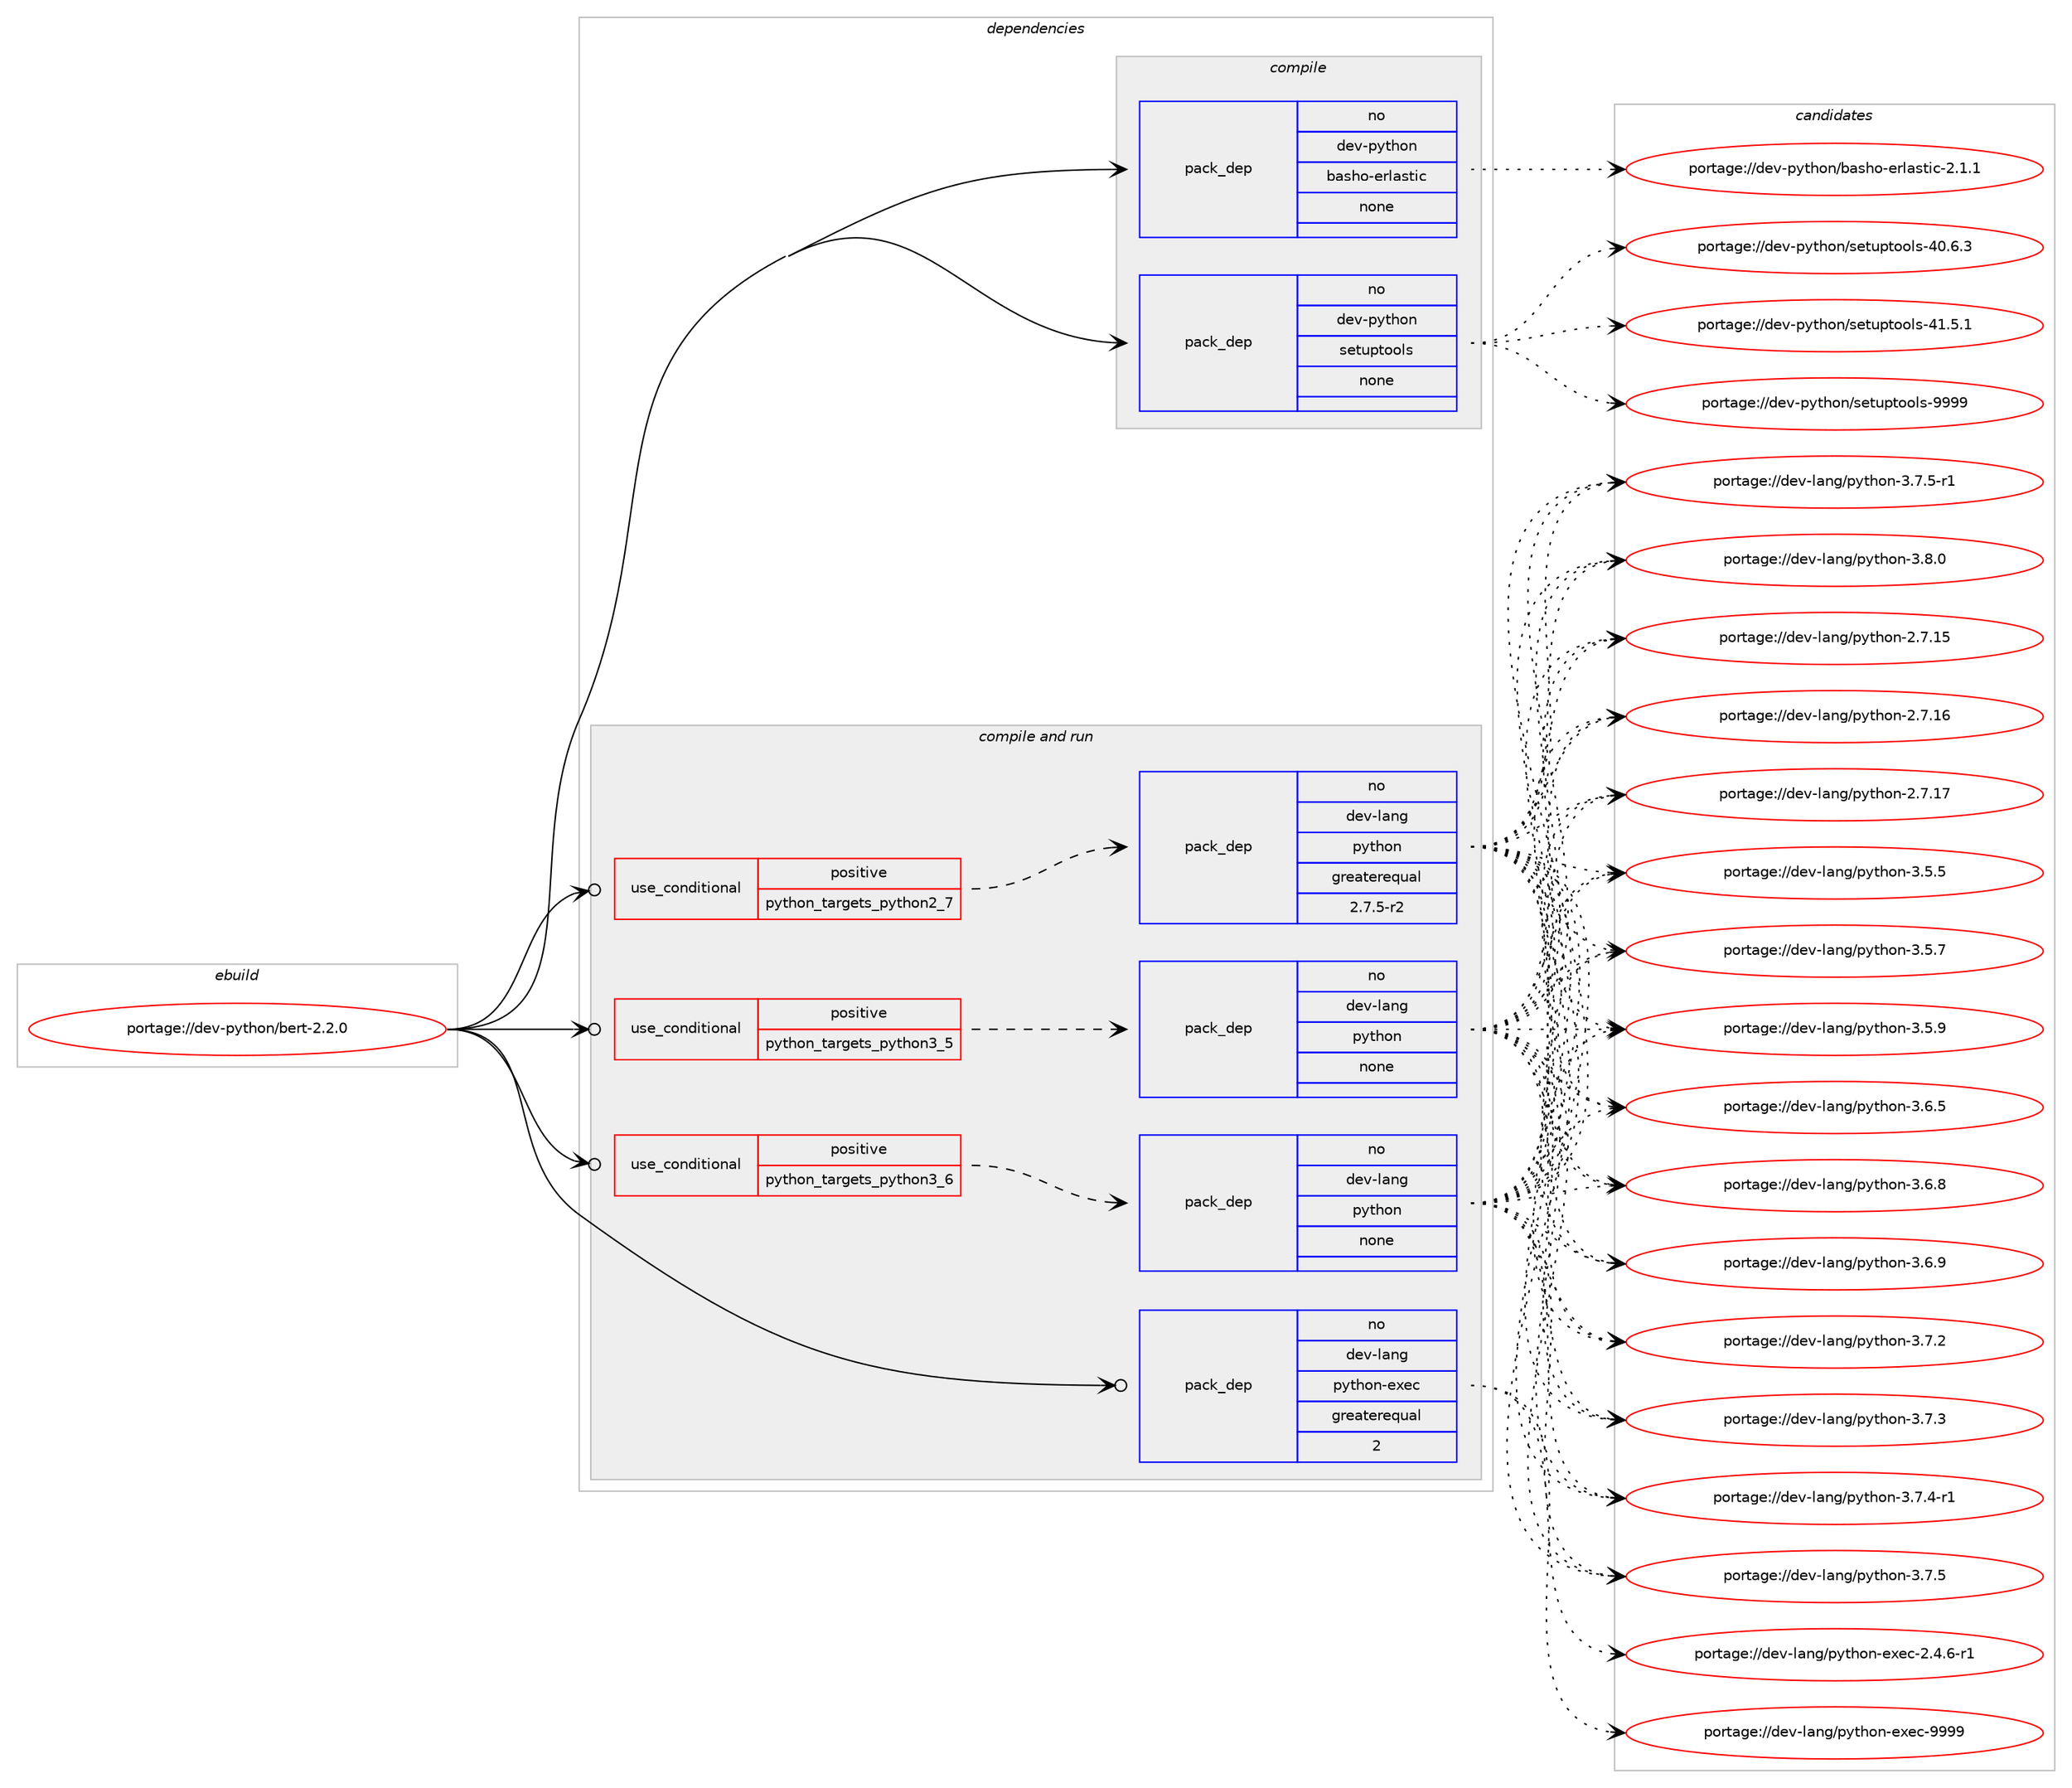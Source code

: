 digraph prolog {

# *************
# Graph options
# *************

newrank=true;
concentrate=true;
compound=true;
graph [rankdir=LR,fontname=Helvetica,fontsize=10,ranksep=1.5];#, ranksep=2.5, nodesep=0.2];
edge  [arrowhead=vee];
node  [fontname=Helvetica,fontsize=10];

# **********
# The ebuild
# **********

subgraph cluster_leftcol {
color=gray;
rank=same;
label=<<i>ebuild</i>>;
id [label="portage://dev-python/bert-2.2.0", color=red, width=4, href="../dev-python/bert-2.2.0.svg"];
}

# ****************
# The dependencies
# ****************

subgraph cluster_midcol {
color=gray;
label=<<i>dependencies</i>>;
subgraph cluster_compile {
fillcolor="#eeeeee";
style=filled;
label=<<i>compile</i>>;
subgraph pack102188 {
dependency131658 [label=<<TABLE BORDER="0" CELLBORDER="1" CELLSPACING="0" CELLPADDING="4" WIDTH="220"><TR><TD ROWSPAN="6" CELLPADDING="30">pack_dep</TD></TR><TR><TD WIDTH="110">no</TD></TR><TR><TD>dev-python</TD></TR><TR><TD>basho-erlastic</TD></TR><TR><TD>none</TD></TR><TR><TD></TD></TR></TABLE>>, shape=none, color=blue];
}
id:e -> dependency131658:w [weight=20,style="solid",arrowhead="vee"];
subgraph pack102189 {
dependency131659 [label=<<TABLE BORDER="0" CELLBORDER="1" CELLSPACING="0" CELLPADDING="4" WIDTH="220"><TR><TD ROWSPAN="6" CELLPADDING="30">pack_dep</TD></TR><TR><TD WIDTH="110">no</TD></TR><TR><TD>dev-python</TD></TR><TR><TD>setuptools</TD></TR><TR><TD>none</TD></TR><TR><TD></TD></TR></TABLE>>, shape=none, color=blue];
}
id:e -> dependency131659:w [weight=20,style="solid",arrowhead="vee"];
}
subgraph cluster_compileandrun {
fillcolor="#eeeeee";
style=filled;
label=<<i>compile and run</i>>;
subgraph cond26162 {
dependency131660 [label=<<TABLE BORDER="0" CELLBORDER="1" CELLSPACING="0" CELLPADDING="4"><TR><TD ROWSPAN="3" CELLPADDING="10">use_conditional</TD></TR><TR><TD>positive</TD></TR><TR><TD>python_targets_python2_7</TD></TR></TABLE>>, shape=none, color=red];
subgraph pack102190 {
dependency131661 [label=<<TABLE BORDER="0" CELLBORDER="1" CELLSPACING="0" CELLPADDING="4" WIDTH="220"><TR><TD ROWSPAN="6" CELLPADDING="30">pack_dep</TD></TR><TR><TD WIDTH="110">no</TD></TR><TR><TD>dev-lang</TD></TR><TR><TD>python</TD></TR><TR><TD>greaterequal</TD></TR><TR><TD>2.7.5-r2</TD></TR></TABLE>>, shape=none, color=blue];
}
dependency131660:e -> dependency131661:w [weight=20,style="dashed",arrowhead="vee"];
}
id:e -> dependency131660:w [weight=20,style="solid",arrowhead="odotvee"];
subgraph cond26163 {
dependency131662 [label=<<TABLE BORDER="0" CELLBORDER="1" CELLSPACING="0" CELLPADDING="4"><TR><TD ROWSPAN="3" CELLPADDING="10">use_conditional</TD></TR><TR><TD>positive</TD></TR><TR><TD>python_targets_python3_5</TD></TR></TABLE>>, shape=none, color=red];
subgraph pack102191 {
dependency131663 [label=<<TABLE BORDER="0" CELLBORDER="1" CELLSPACING="0" CELLPADDING="4" WIDTH="220"><TR><TD ROWSPAN="6" CELLPADDING="30">pack_dep</TD></TR><TR><TD WIDTH="110">no</TD></TR><TR><TD>dev-lang</TD></TR><TR><TD>python</TD></TR><TR><TD>none</TD></TR><TR><TD></TD></TR></TABLE>>, shape=none, color=blue];
}
dependency131662:e -> dependency131663:w [weight=20,style="dashed",arrowhead="vee"];
}
id:e -> dependency131662:w [weight=20,style="solid",arrowhead="odotvee"];
subgraph cond26164 {
dependency131664 [label=<<TABLE BORDER="0" CELLBORDER="1" CELLSPACING="0" CELLPADDING="4"><TR><TD ROWSPAN="3" CELLPADDING="10">use_conditional</TD></TR><TR><TD>positive</TD></TR><TR><TD>python_targets_python3_6</TD></TR></TABLE>>, shape=none, color=red];
subgraph pack102192 {
dependency131665 [label=<<TABLE BORDER="0" CELLBORDER="1" CELLSPACING="0" CELLPADDING="4" WIDTH="220"><TR><TD ROWSPAN="6" CELLPADDING="30">pack_dep</TD></TR><TR><TD WIDTH="110">no</TD></TR><TR><TD>dev-lang</TD></TR><TR><TD>python</TD></TR><TR><TD>none</TD></TR><TR><TD></TD></TR></TABLE>>, shape=none, color=blue];
}
dependency131664:e -> dependency131665:w [weight=20,style="dashed",arrowhead="vee"];
}
id:e -> dependency131664:w [weight=20,style="solid",arrowhead="odotvee"];
subgraph pack102193 {
dependency131666 [label=<<TABLE BORDER="0" CELLBORDER="1" CELLSPACING="0" CELLPADDING="4" WIDTH="220"><TR><TD ROWSPAN="6" CELLPADDING="30">pack_dep</TD></TR><TR><TD WIDTH="110">no</TD></TR><TR><TD>dev-lang</TD></TR><TR><TD>python-exec</TD></TR><TR><TD>greaterequal</TD></TR><TR><TD>2</TD></TR></TABLE>>, shape=none, color=blue];
}
id:e -> dependency131666:w [weight=20,style="solid",arrowhead="odotvee"];
}
subgraph cluster_run {
fillcolor="#eeeeee";
style=filled;
label=<<i>run</i>>;
}
}

# **************
# The candidates
# **************

subgraph cluster_choices {
rank=same;
color=gray;
label=<<i>candidates</i>>;

subgraph choice102188 {
color=black;
nodesep=1;
choiceportage10010111845112121116104111110479897115104111451011141089711511610599455046494649 [label="portage://dev-python/basho-erlastic-2.1.1", color=red, width=4,href="../dev-python/basho-erlastic-2.1.1.svg"];
dependency131658:e -> choiceportage10010111845112121116104111110479897115104111451011141089711511610599455046494649:w [style=dotted,weight="100"];
}
subgraph choice102189 {
color=black;
nodesep=1;
choiceportage100101118451121211161041111104711510111611711211611111110811545524846544651 [label="portage://dev-python/setuptools-40.6.3", color=red, width=4,href="../dev-python/setuptools-40.6.3.svg"];
choiceportage100101118451121211161041111104711510111611711211611111110811545524946534649 [label="portage://dev-python/setuptools-41.5.1", color=red, width=4,href="../dev-python/setuptools-41.5.1.svg"];
choiceportage10010111845112121116104111110471151011161171121161111111081154557575757 [label="portage://dev-python/setuptools-9999", color=red, width=4,href="../dev-python/setuptools-9999.svg"];
dependency131659:e -> choiceportage100101118451121211161041111104711510111611711211611111110811545524846544651:w [style=dotted,weight="100"];
dependency131659:e -> choiceportage100101118451121211161041111104711510111611711211611111110811545524946534649:w [style=dotted,weight="100"];
dependency131659:e -> choiceportage10010111845112121116104111110471151011161171121161111111081154557575757:w [style=dotted,weight="100"];
}
subgraph choice102190 {
color=black;
nodesep=1;
choiceportage10010111845108971101034711212111610411111045504655464953 [label="portage://dev-lang/python-2.7.15", color=red, width=4,href="../dev-lang/python-2.7.15.svg"];
choiceportage10010111845108971101034711212111610411111045504655464954 [label="portage://dev-lang/python-2.7.16", color=red, width=4,href="../dev-lang/python-2.7.16.svg"];
choiceportage10010111845108971101034711212111610411111045504655464955 [label="portage://dev-lang/python-2.7.17", color=red, width=4,href="../dev-lang/python-2.7.17.svg"];
choiceportage100101118451089711010347112121116104111110455146534653 [label="portage://dev-lang/python-3.5.5", color=red, width=4,href="../dev-lang/python-3.5.5.svg"];
choiceportage100101118451089711010347112121116104111110455146534655 [label="portage://dev-lang/python-3.5.7", color=red, width=4,href="../dev-lang/python-3.5.7.svg"];
choiceportage100101118451089711010347112121116104111110455146534657 [label="portage://dev-lang/python-3.5.9", color=red, width=4,href="../dev-lang/python-3.5.9.svg"];
choiceportage100101118451089711010347112121116104111110455146544653 [label="portage://dev-lang/python-3.6.5", color=red, width=4,href="../dev-lang/python-3.6.5.svg"];
choiceportage100101118451089711010347112121116104111110455146544656 [label="portage://dev-lang/python-3.6.8", color=red, width=4,href="../dev-lang/python-3.6.8.svg"];
choiceportage100101118451089711010347112121116104111110455146544657 [label="portage://dev-lang/python-3.6.9", color=red, width=4,href="../dev-lang/python-3.6.9.svg"];
choiceportage100101118451089711010347112121116104111110455146554650 [label="portage://dev-lang/python-3.7.2", color=red, width=4,href="../dev-lang/python-3.7.2.svg"];
choiceportage100101118451089711010347112121116104111110455146554651 [label="portage://dev-lang/python-3.7.3", color=red, width=4,href="../dev-lang/python-3.7.3.svg"];
choiceportage1001011184510897110103471121211161041111104551465546524511449 [label="portage://dev-lang/python-3.7.4-r1", color=red, width=4,href="../dev-lang/python-3.7.4-r1.svg"];
choiceportage100101118451089711010347112121116104111110455146554653 [label="portage://dev-lang/python-3.7.5", color=red, width=4,href="../dev-lang/python-3.7.5.svg"];
choiceportage1001011184510897110103471121211161041111104551465546534511449 [label="portage://dev-lang/python-3.7.5-r1", color=red, width=4,href="../dev-lang/python-3.7.5-r1.svg"];
choiceportage100101118451089711010347112121116104111110455146564648 [label="portage://dev-lang/python-3.8.0", color=red, width=4,href="../dev-lang/python-3.8.0.svg"];
dependency131661:e -> choiceportage10010111845108971101034711212111610411111045504655464953:w [style=dotted,weight="100"];
dependency131661:e -> choiceportage10010111845108971101034711212111610411111045504655464954:w [style=dotted,weight="100"];
dependency131661:e -> choiceportage10010111845108971101034711212111610411111045504655464955:w [style=dotted,weight="100"];
dependency131661:e -> choiceportage100101118451089711010347112121116104111110455146534653:w [style=dotted,weight="100"];
dependency131661:e -> choiceportage100101118451089711010347112121116104111110455146534655:w [style=dotted,weight="100"];
dependency131661:e -> choiceportage100101118451089711010347112121116104111110455146534657:w [style=dotted,weight="100"];
dependency131661:e -> choiceportage100101118451089711010347112121116104111110455146544653:w [style=dotted,weight="100"];
dependency131661:e -> choiceportage100101118451089711010347112121116104111110455146544656:w [style=dotted,weight="100"];
dependency131661:e -> choiceportage100101118451089711010347112121116104111110455146544657:w [style=dotted,weight="100"];
dependency131661:e -> choiceportage100101118451089711010347112121116104111110455146554650:w [style=dotted,weight="100"];
dependency131661:e -> choiceportage100101118451089711010347112121116104111110455146554651:w [style=dotted,weight="100"];
dependency131661:e -> choiceportage1001011184510897110103471121211161041111104551465546524511449:w [style=dotted,weight="100"];
dependency131661:e -> choiceportage100101118451089711010347112121116104111110455146554653:w [style=dotted,weight="100"];
dependency131661:e -> choiceportage1001011184510897110103471121211161041111104551465546534511449:w [style=dotted,weight="100"];
dependency131661:e -> choiceportage100101118451089711010347112121116104111110455146564648:w [style=dotted,weight="100"];
}
subgraph choice102191 {
color=black;
nodesep=1;
choiceportage10010111845108971101034711212111610411111045504655464953 [label="portage://dev-lang/python-2.7.15", color=red, width=4,href="../dev-lang/python-2.7.15.svg"];
choiceportage10010111845108971101034711212111610411111045504655464954 [label="portage://dev-lang/python-2.7.16", color=red, width=4,href="../dev-lang/python-2.7.16.svg"];
choiceportage10010111845108971101034711212111610411111045504655464955 [label="portage://dev-lang/python-2.7.17", color=red, width=4,href="../dev-lang/python-2.7.17.svg"];
choiceportage100101118451089711010347112121116104111110455146534653 [label="portage://dev-lang/python-3.5.5", color=red, width=4,href="../dev-lang/python-3.5.5.svg"];
choiceportage100101118451089711010347112121116104111110455146534655 [label="portage://dev-lang/python-3.5.7", color=red, width=4,href="../dev-lang/python-3.5.7.svg"];
choiceportage100101118451089711010347112121116104111110455146534657 [label="portage://dev-lang/python-3.5.9", color=red, width=4,href="../dev-lang/python-3.5.9.svg"];
choiceportage100101118451089711010347112121116104111110455146544653 [label="portage://dev-lang/python-3.6.5", color=red, width=4,href="../dev-lang/python-3.6.5.svg"];
choiceportage100101118451089711010347112121116104111110455146544656 [label="portage://dev-lang/python-3.6.8", color=red, width=4,href="../dev-lang/python-3.6.8.svg"];
choiceportage100101118451089711010347112121116104111110455146544657 [label="portage://dev-lang/python-3.6.9", color=red, width=4,href="../dev-lang/python-3.6.9.svg"];
choiceportage100101118451089711010347112121116104111110455146554650 [label="portage://dev-lang/python-3.7.2", color=red, width=4,href="../dev-lang/python-3.7.2.svg"];
choiceportage100101118451089711010347112121116104111110455146554651 [label="portage://dev-lang/python-3.7.3", color=red, width=4,href="../dev-lang/python-3.7.3.svg"];
choiceportage1001011184510897110103471121211161041111104551465546524511449 [label="portage://dev-lang/python-3.7.4-r1", color=red, width=4,href="../dev-lang/python-3.7.4-r1.svg"];
choiceportage100101118451089711010347112121116104111110455146554653 [label="portage://dev-lang/python-3.7.5", color=red, width=4,href="../dev-lang/python-3.7.5.svg"];
choiceportage1001011184510897110103471121211161041111104551465546534511449 [label="portage://dev-lang/python-3.7.5-r1", color=red, width=4,href="../dev-lang/python-3.7.5-r1.svg"];
choiceportage100101118451089711010347112121116104111110455146564648 [label="portage://dev-lang/python-3.8.0", color=red, width=4,href="../dev-lang/python-3.8.0.svg"];
dependency131663:e -> choiceportage10010111845108971101034711212111610411111045504655464953:w [style=dotted,weight="100"];
dependency131663:e -> choiceportage10010111845108971101034711212111610411111045504655464954:w [style=dotted,weight="100"];
dependency131663:e -> choiceportage10010111845108971101034711212111610411111045504655464955:w [style=dotted,weight="100"];
dependency131663:e -> choiceportage100101118451089711010347112121116104111110455146534653:w [style=dotted,weight="100"];
dependency131663:e -> choiceportage100101118451089711010347112121116104111110455146534655:w [style=dotted,weight="100"];
dependency131663:e -> choiceportage100101118451089711010347112121116104111110455146534657:w [style=dotted,weight="100"];
dependency131663:e -> choiceportage100101118451089711010347112121116104111110455146544653:w [style=dotted,weight="100"];
dependency131663:e -> choiceportage100101118451089711010347112121116104111110455146544656:w [style=dotted,weight="100"];
dependency131663:e -> choiceportage100101118451089711010347112121116104111110455146544657:w [style=dotted,weight="100"];
dependency131663:e -> choiceportage100101118451089711010347112121116104111110455146554650:w [style=dotted,weight="100"];
dependency131663:e -> choiceportage100101118451089711010347112121116104111110455146554651:w [style=dotted,weight="100"];
dependency131663:e -> choiceportage1001011184510897110103471121211161041111104551465546524511449:w [style=dotted,weight="100"];
dependency131663:e -> choiceportage100101118451089711010347112121116104111110455146554653:w [style=dotted,weight="100"];
dependency131663:e -> choiceportage1001011184510897110103471121211161041111104551465546534511449:w [style=dotted,weight="100"];
dependency131663:e -> choiceportage100101118451089711010347112121116104111110455146564648:w [style=dotted,weight="100"];
}
subgraph choice102192 {
color=black;
nodesep=1;
choiceportage10010111845108971101034711212111610411111045504655464953 [label="portage://dev-lang/python-2.7.15", color=red, width=4,href="../dev-lang/python-2.7.15.svg"];
choiceportage10010111845108971101034711212111610411111045504655464954 [label="portage://dev-lang/python-2.7.16", color=red, width=4,href="../dev-lang/python-2.7.16.svg"];
choiceportage10010111845108971101034711212111610411111045504655464955 [label="portage://dev-lang/python-2.7.17", color=red, width=4,href="../dev-lang/python-2.7.17.svg"];
choiceportage100101118451089711010347112121116104111110455146534653 [label="portage://dev-lang/python-3.5.5", color=red, width=4,href="../dev-lang/python-3.5.5.svg"];
choiceportage100101118451089711010347112121116104111110455146534655 [label="portage://dev-lang/python-3.5.7", color=red, width=4,href="../dev-lang/python-3.5.7.svg"];
choiceportage100101118451089711010347112121116104111110455146534657 [label="portage://dev-lang/python-3.5.9", color=red, width=4,href="../dev-lang/python-3.5.9.svg"];
choiceportage100101118451089711010347112121116104111110455146544653 [label="portage://dev-lang/python-3.6.5", color=red, width=4,href="../dev-lang/python-3.6.5.svg"];
choiceportage100101118451089711010347112121116104111110455146544656 [label="portage://dev-lang/python-3.6.8", color=red, width=4,href="../dev-lang/python-3.6.8.svg"];
choiceportage100101118451089711010347112121116104111110455146544657 [label="portage://dev-lang/python-3.6.9", color=red, width=4,href="../dev-lang/python-3.6.9.svg"];
choiceportage100101118451089711010347112121116104111110455146554650 [label="portage://dev-lang/python-3.7.2", color=red, width=4,href="../dev-lang/python-3.7.2.svg"];
choiceportage100101118451089711010347112121116104111110455146554651 [label="portage://dev-lang/python-3.7.3", color=red, width=4,href="../dev-lang/python-3.7.3.svg"];
choiceportage1001011184510897110103471121211161041111104551465546524511449 [label="portage://dev-lang/python-3.7.4-r1", color=red, width=4,href="../dev-lang/python-3.7.4-r1.svg"];
choiceportage100101118451089711010347112121116104111110455146554653 [label="portage://dev-lang/python-3.7.5", color=red, width=4,href="../dev-lang/python-3.7.5.svg"];
choiceportage1001011184510897110103471121211161041111104551465546534511449 [label="portage://dev-lang/python-3.7.5-r1", color=red, width=4,href="../dev-lang/python-3.7.5-r1.svg"];
choiceportage100101118451089711010347112121116104111110455146564648 [label="portage://dev-lang/python-3.8.0", color=red, width=4,href="../dev-lang/python-3.8.0.svg"];
dependency131665:e -> choiceportage10010111845108971101034711212111610411111045504655464953:w [style=dotted,weight="100"];
dependency131665:e -> choiceportage10010111845108971101034711212111610411111045504655464954:w [style=dotted,weight="100"];
dependency131665:e -> choiceportage10010111845108971101034711212111610411111045504655464955:w [style=dotted,weight="100"];
dependency131665:e -> choiceportage100101118451089711010347112121116104111110455146534653:w [style=dotted,weight="100"];
dependency131665:e -> choiceportage100101118451089711010347112121116104111110455146534655:w [style=dotted,weight="100"];
dependency131665:e -> choiceportage100101118451089711010347112121116104111110455146534657:w [style=dotted,weight="100"];
dependency131665:e -> choiceportage100101118451089711010347112121116104111110455146544653:w [style=dotted,weight="100"];
dependency131665:e -> choiceportage100101118451089711010347112121116104111110455146544656:w [style=dotted,weight="100"];
dependency131665:e -> choiceportage100101118451089711010347112121116104111110455146544657:w [style=dotted,weight="100"];
dependency131665:e -> choiceportage100101118451089711010347112121116104111110455146554650:w [style=dotted,weight="100"];
dependency131665:e -> choiceportage100101118451089711010347112121116104111110455146554651:w [style=dotted,weight="100"];
dependency131665:e -> choiceportage1001011184510897110103471121211161041111104551465546524511449:w [style=dotted,weight="100"];
dependency131665:e -> choiceportage100101118451089711010347112121116104111110455146554653:w [style=dotted,weight="100"];
dependency131665:e -> choiceportage1001011184510897110103471121211161041111104551465546534511449:w [style=dotted,weight="100"];
dependency131665:e -> choiceportage100101118451089711010347112121116104111110455146564648:w [style=dotted,weight="100"];
}
subgraph choice102193 {
color=black;
nodesep=1;
choiceportage10010111845108971101034711212111610411111045101120101994550465246544511449 [label="portage://dev-lang/python-exec-2.4.6-r1", color=red, width=4,href="../dev-lang/python-exec-2.4.6-r1.svg"];
choiceportage10010111845108971101034711212111610411111045101120101994557575757 [label="portage://dev-lang/python-exec-9999", color=red, width=4,href="../dev-lang/python-exec-9999.svg"];
dependency131666:e -> choiceportage10010111845108971101034711212111610411111045101120101994550465246544511449:w [style=dotted,weight="100"];
dependency131666:e -> choiceportage10010111845108971101034711212111610411111045101120101994557575757:w [style=dotted,weight="100"];
}
}

}
